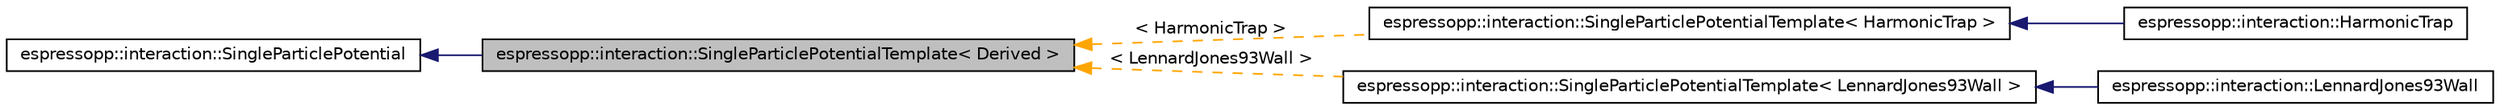 digraph G
{
  edge [fontname="Helvetica",fontsize="10",labelfontname="Helvetica",labelfontsize="10"];
  node [fontname="Helvetica",fontsize="10",shape=record];
  rankdir="LR";
  Node1 [label="espressopp::interaction::SingleParticlePotentialTemplate\< Derived \>",height=0.2,width=0.4,color="black", fillcolor="grey75", style="filled" fontcolor="black"];
  Node2 -> Node1 [dir="back",color="midnightblue",fontsize="10",style="solid",fontname="Helvetica"];
  Node2 [label="espressopp::interaction::SingleParticlePotential",height=0.2,width=0.4,color="black", fillcolor="white", style="filled",URL="$classespressopp_1_1interaction_1_1SingleParticlePotential.html",tooltip="This class is used to define single-particle interactions, typically used for external forces on the ..."];
  Node1 -> Node3 [dir="back",color="orange",fontsize="10",style="dashed",label=" \< HarmonicTrap \>" ,fontname="Helvetica"];
  Node3 [label="espressopp::interaction::SingleParticlePotentialTemplate\< HarmonicTrap \>",height=0.2,width=0.4,color="black", fillcolor="white", style="filled",URL="$classespressopp_1_1interaction_1_1SingleParticlePotentialTemplate.html"];
  Node3 -> Node4 [dir="back",color="midnightblue",fontsize="10",style="solid",fontname="Helvetica"];
  Node4 [label="espressopp::interaction::HarmonicTrap",height=0.2,width=0.4,color="black", fillcolor="white", style="filled",URL="$classespressopp_1_1interaction_1_1HarmonicTrap.html",tooltip="This class provides methods to compute forces and energies for an harmonic well potential."];
  Node1 -> Node5 [dir="back",color="orange",fontsize="10",style="dashed",label=" \< LennardJones93Wall \>" ,fontname="Helvetica"];
  Node5 [label="espressopp::interaction::SingleParticlePotentialTemplate\< LennardJones93Wall \>",height=0.2,width=0.4,color="black", fillcolor="white", style="filled",URL="$classespressopp_1_1interaction_1_1SingleParticlePotentialTemplate.html"];
  Node5 -> Node6 [dir="back",color="midnightblue",fontsize="10",style="solid",fontname="Helvetica"];
  Node6 [label="espressopp::interaction::LennardJones93Wall",height=0.2,width=0.4,color="black", fillcolor="white", style="filled",URL="$classespressopp_1_1interaction_1_1LennardJones93Wall.html",tooltip="This class provides methods to compute forces and energies for an Lennard-Jones 9-3 wall..."];
}
